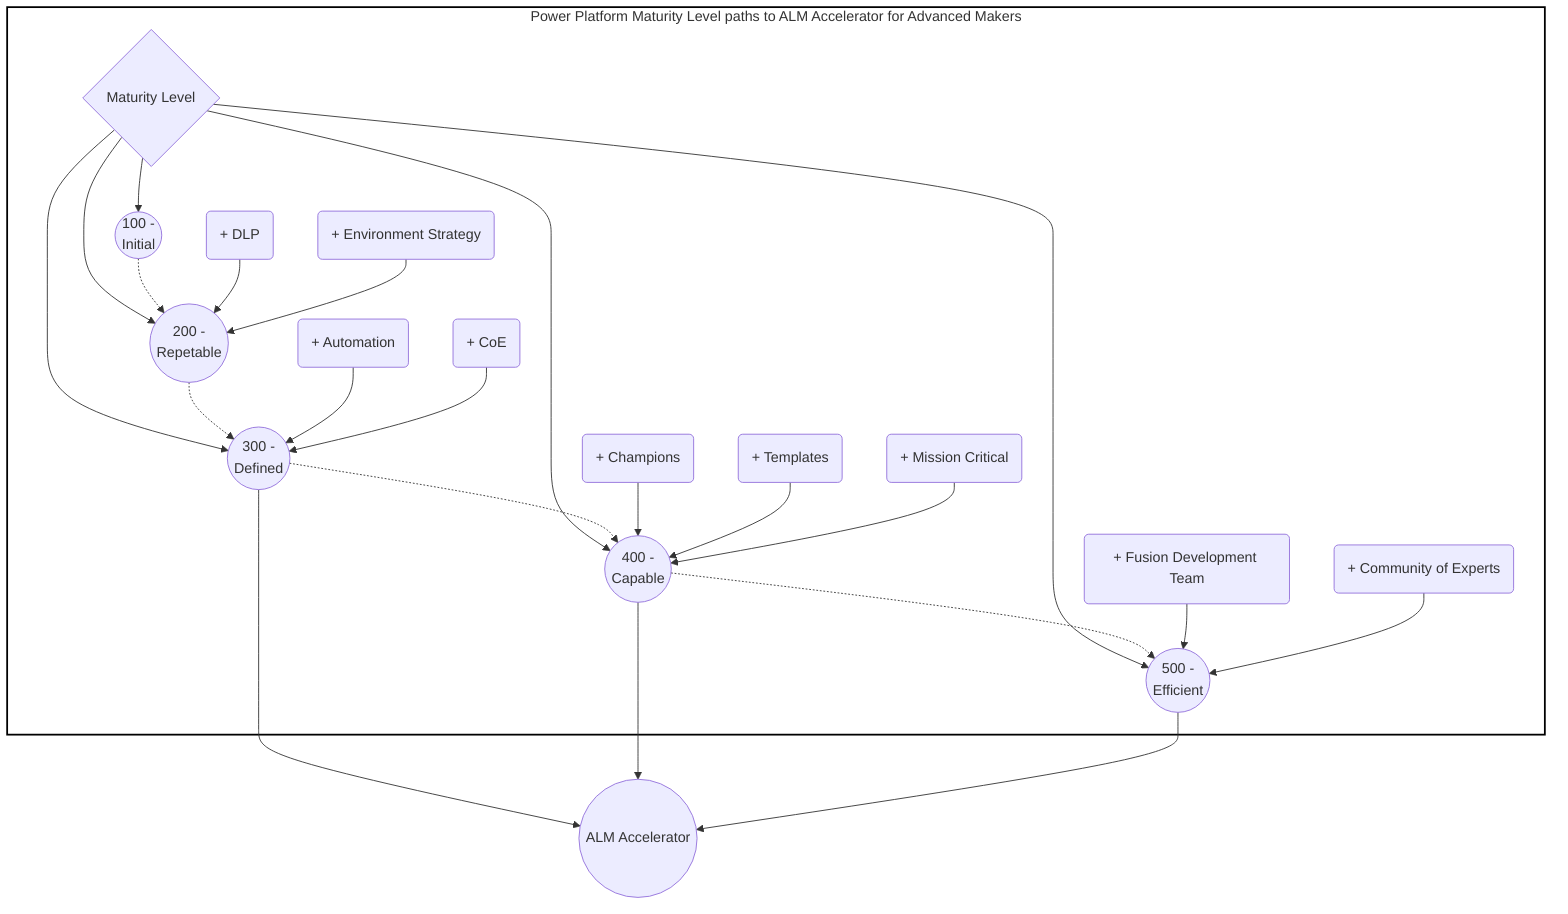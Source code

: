 graph

    subgraph maturity[Power Platform Maturity Level paths to ALM Accelerator for Advanced Makers]
        M{Maturity Level}
        M --> 100((100 - <br/>Initial))
        M ---> 200((200 - <br/>Repetable))
        M ---> 300((300 - <br/>Defined))
        M ---> 400((400 - <br/>Capable))
        M ---> 500((500 - <br/>Efficient))

        100 -.-> 200
        200 -.-> 300
        300 -.-> 400
        400 -.-> 500

        DLP(+ DLP) --> 200
        Environment(+ Environment Strategy) --> 200 

        Automation(+ Automation) --> 300 
        CoE(+ CoE) --> 300

        Champions(+ Champions) --> 400 
        Templates(+ Templates) --> 400 
        MissionCritical(+ Mission Critical) --> 400

        Team(+ Fusion Development Team) --> 500
        Experts(+ Community of Experts) --> 500
    end

    style maturity fill:transparent,stroke:black,stroke-width:2px

    ALM((ALM Accelerator))

    300 --> ALM
    400 --> ALM
    500 --> ALM